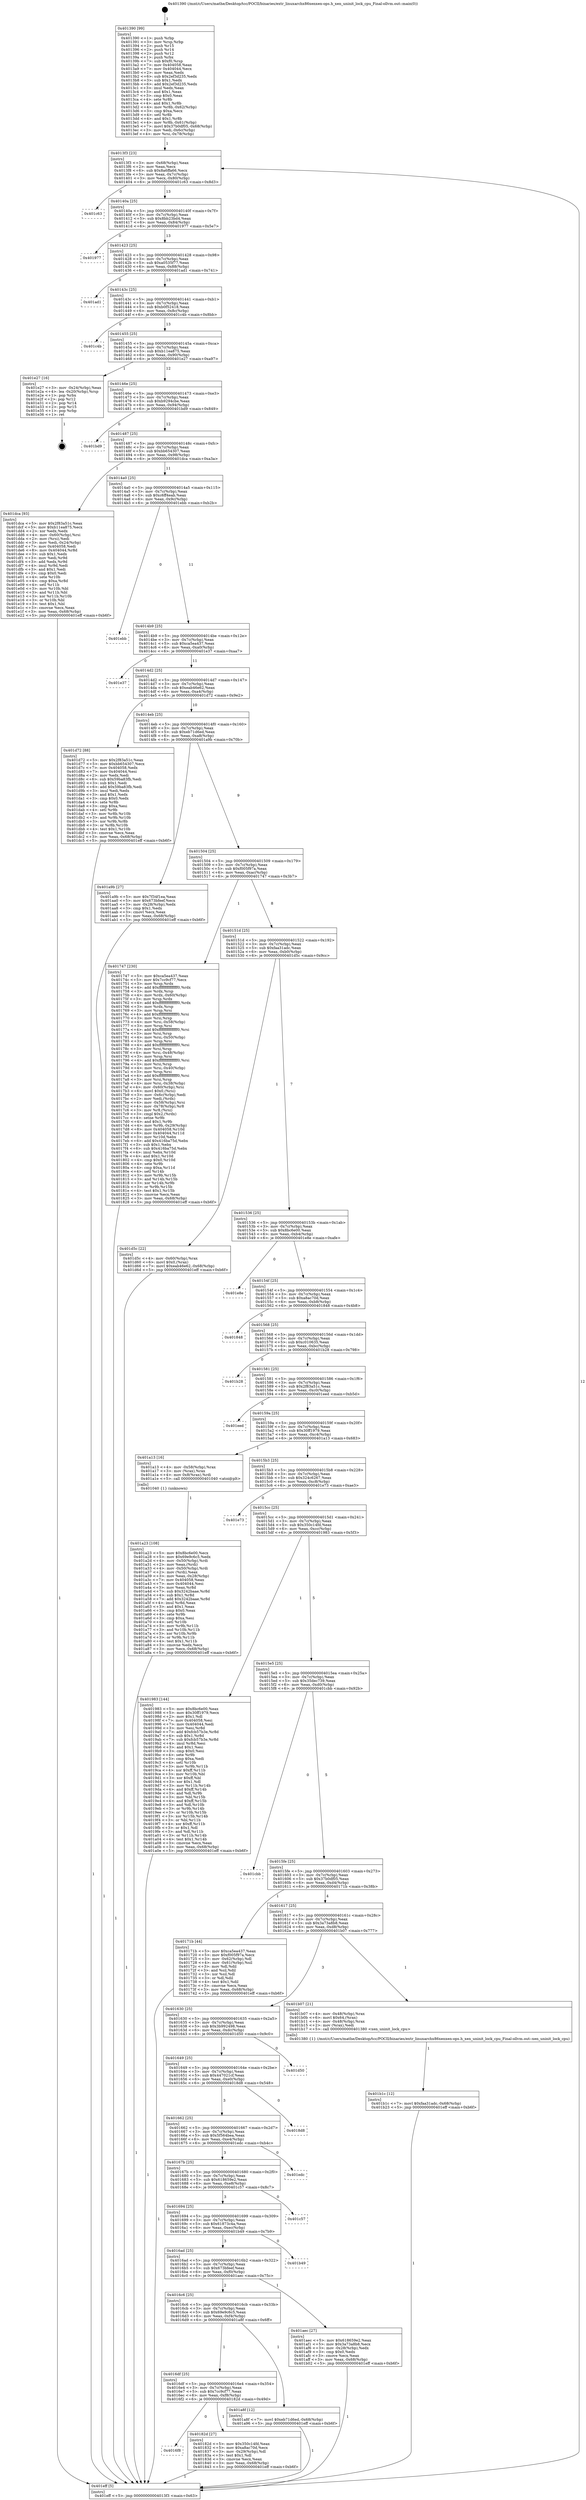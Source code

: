 digraph "0x401390" {
  label = "0x401390 (/mnt/c/Users/mathe/Desktop/tcc/POCII/binaries/extr_linuxarchx86xenxen-ops.h_xen_uninit_lock_cpu_Final-ollvm.out::main(0))"
  labelloc = "t"
  node[shape=record]

  Entry [label="",width=0.3,height=0.3,shape=circle,fillcolor=black,style=filled]
  "0x4013f3" [label="{
     0x4013f3 [23]\l
     | [instrs]\l
     &nbsp;&nbsp;0x4013f3 \<+3\>: mov -0x68(%rbp),%eax\l
     &nbsp;&nbsp;0x4013f6 \<+2\>: mov %eax,%ecx\l
     &nbsp;&nbsp;0x4013f8 \<+6\>: sub $0x8a6ffa66,%ecx\l
     &nbsp;&nbsp;0x4013fe \<+3\>: mov %eax,-0x7c(%rbp)\l
     &nbsp;&nbsp;0x401401 \<+3\>: mov %ecx,-0x80(%rbp)\l
     &nbsp;&nbsp;0x401404 \<+6\>: je 0000000000401c63 \<main+0x8d3\>\l
  }"]
  "0x401c63" [label="{
     0x401c63\l
  }", style=dashed]
  "0x40140a" [label="{
     0x40140a [25]\l
     | [instrs]\l
     &nbsp;&nbsp;0x40140a \<+5\>: jmp 000000000040140f \<main+0x7f\>\l
     &nbsp;&nbsp;0x40140f \<+3\>: mov -0x7c(%rbp),%eax\l
     &nbsp;&nbsp;0x401412 \<+5\>: sub $0x8bb23bd4,%eax\l
     &nbsp;&nbsp;0x401417 \<+6\>: mov %eax,-0x84(%rbp)\l
     &nbsp;&nbsp;0x40141d \<+6\>: je 0000000000401977 \<main+0x5e7\>\l
  }"]
  Exit [label="",width=0.3,height=0.3,shape=circle,fillcolor=black,style=filled,peripheries=2]
  "0x401977" [label="{
     0x401977\l
  }", style=dashed]
  "0x401423" [label="{
     0x401423 [25]\l
     | [instrs]\l
     &nbsp;&nbsp;0x401423 \<+5\>: jmp 0000000000401428 \<main+0x98\>\l
     &nbsp;&nbsp;0x401428 \<+3\>: mov -0x7c(%rbp),%eax\l
     &nbsp;&nbsp;0x40142b \<+5\>: sub $0xa0535f77,%eax\l
     &nbsp;&nbsp;0x401430 \<+6\>: mov %eax,-0x88(%rbp)\l
     &nbsp;&nbsp;0x401436 \<+6\>: je 0000000000401ad1 \<main+0x741\>\l
  }"]
  "0x401b1c" [label="{
     0x401b1c [12]\l
     | [instrs]\l
     &nbsp;&nbsp;0x401b1c \<+7\>: movl $0xfaa31adc,-0x68(%rbp)\l
     &nbsp;&nbsp;0x401b23 \<+5\>: jmp 0000000000401eff \<main+0xb6f\>\l
  }"]
  "0x401ad1" [label="{
     0x401ad1\l
  }", style=dashed]
  "0x40143c" [label="{
     0x40143c [25]\l
     | [instrs]\l
     &nbsp;&nbsp;0x40143c \<+5\>: jmp 0000000000401441 \<main+0xb1\>\l
     &nbsp;&nbsp;0x401441 \<+3\>: mov -0x7c(%rbp),%eax\l
     &nbsp;&nbsp;0x401444 \<+5\>: sub $0xb0f52418,%eax\l
     &nbsp;&nbsp;0x401449 \<+6\>: mov %eax,-0x8c(%rbp)\l
     &nbsp;&nbsp;0x40144f \<+6\>: je 0000000000401c4b \<main+0x8bb\>\l
  }"]
  "0x401a23" [label="{
     0x401a23 [108]\l
     | [instrs]\l
     &nbsp;&nbsp;0x401a23 \<+5\>: mov $0x8bc6e00,%ecx\l
     &nbsp;&nbsp;0x401a28 \<+5\>: mov $0x69e9c6c5,%edx\l
     &nbsp;&nbsp;0x401a2d \<+4\>: mov -0x50(%rbp),%rdi\l
     &nbsp;&nbsp;0x401a31 \<+2\>: mov %eax,(%rdi)\l
     &nbsp;&nbsp;0x401a33 \<+4\>: mov -0x50(%rbp),%rdi\l
     &nbsp;&nbsp;0x401a37 \<+2\>: mov (%rdi),%eax\l
     &nbsp;&nbsp;0x401a39 \<+3\>: mov %eax,-0x28(%rbp)\l
     &nbsp;&nbsp;0x401a3c \<+7\>: mov 0x404058,%eax\l
     &nbsp;&nbsp;0x401a43 \<+7\>: mov 0x404044,%esi\l
     &nbsp;&nbsp;0x401a4a \<+3\>: mov %eax,%r8d\l
     &nbsp;&nbsp;0x401a4d \<+7\>: sub $0x3242baae,%r8d\l
     &nbsp;&nbsp;0x401a54 \<+4\>: sub $0x1,%r8d\l
     &nbsp;&nbsp;0x401a58 \<+7\>: add $0x3242baae,%r8d\l
     &nbsp;&nbsp;0x401a5f \<+4\>: imul %r8d,%eax\l
     &nbsp;&nbsp;0x401a63 \<+3\>: and $0x1,%eax\l
     &nbsp;&nbsp;0x401a66 \<+3\>: cmp $0x0,%eax\l
     &nbsp;&nbsp;0x401a69 \<+4\>: sete %r9b\l
     &nbsp;&nbsp;0x401a6d \<+3\>: cmp $0xa,%esi\l
     &nbsp;&nbsp;0x401a70 \<+4\>: setl %r10b\l
     &nbsp;&nbsp;0x401a74 \<+3\>: mov %r9b,%r11b\l
     &nbsp;&nbsp;0x401a77 \<+3\>: and %r10b,%r11b\l
     &nbsp;&nbsp;0x401a7a \<+3\>: xor %r10b,%r9b\l
     &nbsp;&nbsp;0x401a7d \<+3\>: or %r9b,%r11b\l
     &nbsp;&nbsp;0x401a80 \<+4\>: test $0x1,%r11b\l
     &nbsp;&nbsp;0x401a84 \<+3\>: cmovne %edx,%ecx\l
     &nbsp;&nbsp;0x401a87 \<+3\>: mov %ecx,-0x68(%rbp)\l
     &nbsp;&nbsp;0x401a8a \<+5\>: jmp 0000000000401eff \<main+0xb6f\>\l
  }"]
  "0x401c4b" [label="{
     0x401c4b\l
  }", style=dashed]
  "0x401455" [label="{
     0x401455 [25]\l
     | [instrs]\l
     &nbsp;&nbsp;0x401455 \<+5\>: jmp 000000000040145a \<main+0xca\>\l
     &nbsp;&nbsp;0x40145a \<+3\>: mov -0x7c(%rbp),%eax\l
     &nbsp;&nbsp;0x40145d \<+5\>: sub $0xb11ea875,%eax\l
     &nbsp;&nbsp;0x401462 \<+6\>: mov %eax,-0x90(%rbp)\l
     &nbsp;&nbsp;0x401468 \<+6\>: je 0000000000401e27 \<main+0xa97\>\l
  }"]
  "0x4016f8" [label="{
     0x4016f8\l
  }", style=dashed]
  "0x401e27" [label="{
     0x401e27 [16]\l
     | [instrs]\l
     &nbsp;&nbsp;0x401e27 \<+3\>: mov -0x24(%rbp),%eax\l
     &nbsp;&nbsp;0x401e2a \<+4\>: lea -0x20(%rbp),%rsp\l
     &nbsp;&nbsp;0x401e2e \<+1\>: pop %rbx\l
     &nbsp;&nbsp;0x401e2f \<+2\>: pop %r12\l
     &nbsp;&nbsp;0x401e31 \<+2\>: pop %r14\l
     &nbsp;&nbsp;0x401e33 \<+2\>: pop %r15\l
     &nbsp;&nbsp;0x401e35 \<+1\>: pop %rbp\l
     &nbsp;&nbsp;0x401e36 \<+1\>: ret\l
  }"]
  "0x40146e" [label="{
     0x40146e [25]\l
     | [instrs]\l
     &nbsp;&nbsp;0x40146e \<+5\>: jmp 0000000000401473 \<main+0xe3\>\l
     &nbsp;&nbsp;0x401473 \<+3\>: mov -0x7c(%rbp),%eax\l
     &nbsp;&nbsp;0x401476 \<+5\>: sub $0xb9294cbe,%eax\l
     &nbsp;&nbsp;0x40147b \<+6\>: mov %eax,-0x94(%rbp)\l
     &nbsp;&nbsp;0x401481 \<+6\>: je 0000000000401bd9 \<main+0x849\>\l
  }"]
  "0x40182d" [label="{
     0x40182d [27]\l
     | [instrs]\l
     &nbsp;&nbsp;0x40182d \<+5\>: mov $0x350c14fd,%eax\l
     &nbsp;&nbsp;0x401832 \<+5\>: mov $0xa8ac70d,%ecx\l
     &nbsp;&nbsp;0x401837 \<+3\>: mov -0x29(%rbp),%dl\l
     &nbsp;&nbsp;0x40183a \<+3\>: test $0x1,%dl\l
     &nbsp;&nbsp;0x40183d \<+3\>: cmovne %ecx,%eax\l
     &nbsp;&nbsp;0x401840 \<+3\>: mov %eax,-0x68(%rbp)\l
     &nbsp;&nbsp;0x401843 \<+5\>: jmp 0000000000401eff \<main+0xb6f\>\l
  }"]
  "0x401bd9" [label="{
     0x401bd9\l
  }", style=dashed]
  "0x401487" [label="{
     0x401487 [25]\l
     | [instrs]\l
     &nbsp;&nbsp;0x401487 \<+5\>: jmp 000000000040148c \<main+0xfc\>\l
     &nbsp;&nbsp;0x40148c \<+3\>: mov -0x7c(%rbp),%eax\l
     &nbsp;&nbsp;0x40148f \<+5\>: sub $0xbb654307,%eax\l
     &nbsp;&nbsp;0x401494 \<+6\>: mov %eax,-0x98(%rbp)\l
     &nbsp;&nbsp;0x40149a \<+6\>: je 0000000000401dca \<main+0xa3a\>\l
  }"]
  "0x4016df" [label="{
     0x4016df [25]\l
     | [instrs]\l
     &nbsp;&nbsp;0x4016df \<+5\>: jmp 00000000004016e4 \<main+0x354\>\l
     &nbsp;&nbsp;0x4016e4 \<+3\>: mov -0x7c(%rbp),%eax\l
     &nbsp;&nbsp;0x4016e7 \<+5\>: sub $0x7cc9cf77,%eax\l
     &nbsp;&nbsp;0x4016ec \<+6\>: mov %eax,-0xf8(%rbp)\l
     &nbsp;&nbsp;0x4016f2 \<+6\>: je 000000000040182d \<main+0x49d\>\l
  }"]
  "0x401dca" [label="{
     0x401dca [93]\l
     | [instrs]\l
     &nbsp;&nbsp;0x401dca \<+5\>: mov $0x2f83a51c,%eax\l
     &nbsp;&nbsp;0x401dcf \<+5\>: mov $0xb11ea875,%ecx\l
     &nbsp;&nbsp;0x401dd4 \<+2\>: xor %edx,%edx\l
     &nbsp;&nbsp;0x401dd6 \<+4\>: mov -0x60(%rbp),%rsi\l
     &nbsp;&nbsp;0x401dda \<+2\>: mov (%rsi),%edi\l
     &nbsp;&nbsp;0x401ddc \<+3\>: mov %edi,-0x24(%rbp)\l
     &nbsp;&nbsp;0x401ddf \<+7\>: mov 0x404058,%edi\l
     &nbsp;&nbsp;0x401de6 \<+8\>: mov 0x404044,%r8d\l
     &nbsp;&nbsp;0x401dee \<+3\>: sub $0x1,%edx\l
     &nbsp;&nbsp;0x401df1 \<+3\>: mov %edi,%r9d\l
     &nbsp;&nbsp;0x401df4 \<+3\>: add %edx,%r9d\l
     &nbsp;&nbsp;0x401df7 \<+4\>: imul %r9d,%edi\l
     &nbsp;&nbsp;0x401dfb \<+3\>: and $0x1,%edi\l
     &nbsp;&nbsp;0x401dfe \<+3\>: cmp $0x0,%edi\l
     &nbsp;&nbsp;0x401e01 \<+4\>: sete %r10b\l
     &nbsp;&nbsp;0x401e05 \<+4\>: cmp $0xa,%r8d\l
     &nbsp;&nbsp;0x401e09 \<+4\>: setl %r11b\l
     &nbsp;&nbsp;0x401e0d \<+3\>: mov %r10b,%bl\l
     &nbsp;&nbsp;0x401e10 \<+3\>: and %r11b,%bl\l
     &nbsp;&nbsp;0x401e13 \<+3\>: xor %r11b,%r10b\l
     &nbsp;&nbsp;0x401e16 \<+3\>: or %r10b,%bl\l
     &nbsp;&nbsp;0x401e19 \<+3\>: test $0x1,%bl\l
     &nbsp;&nbsp;0x401e1c \<+3\>: cmovne %ecx,%eax\l
     &nbsp;&nbsp;0x401e1f \<+3\>: mov %eax,-0x68(%rbp)\l
     &nbsp;&nbsp;0x401e22 \<+5\>: jmp 0000000000401eff \<main+0xb6f\>\l
  }"]
  "0x4014a0" [label="{
     0x4014a0 [25]\l
     | [instrs]\l
     &nbsp;&nbsp;0x4014a0 \<+5\>: jmp 00000000004014a5 \<main+0x115\>\l
     &nbsp;&nbsp;0x4014a5 \<+3\>: mov -0x7c(%rbp),%eax\l
     &nbsp;&nbsp;0x4014a8 \<+5\>: sub $0xc6ff4eab,%eax\l
     &nbsp;&nbsp;0x4014ad \<+6\>: mov %eax,-0x9c(%rbp)\l
     &nbsp;&nbsp;0x4014b3 \<+6\>: je 0000000000401ebb \<main+0xb2b\>\l
  }"]
  "0x401a8f" [label="{
     0x401a8f [12]\l
     | [instrs]\l
     &nbsp;&nbsp;0x401a8f \<+7\>: movl $0xeb71d6ed,-0x68(%rbp)\l
     &nbsp;&nbsp;0x401a96 \<+5\>: jmp 0000000000401eff \<main+0xb6f\>\l
  }"]
  "0x401ebb" [label="{
     0x401ebb\l
  }", style=dashed]
  "0x4014b9" [label="{
     0x4014b9 [25]\l
     | [instrs]\l
     &nbsp;&nbsp;0x4014b9 \<+5\>: jmp 00000000004014be \<main+0x12e\>\l
     &nbsp;&nbsp;0x4014be \<+3\>: mov -0x7c(%rbp),%eax\l
     &nbsp;&nbsp;0x4014c1 \<+5\>: sub $0xca5ea437,%eax\l
     &nbsp;&nbsp;0x4014c6 \<+6\>: mov %eax,-0xa0(%rbp)\l
     &nbsp;&nbsp;0x4014cc \<+6\>: je 0000000000401e37 \<main+0xaa7\>\l
  }"]
  "0x4016c6" [label="{
     0x4016c6 [25]\l
     | [instrs]\l
     &nbsp;&nbsp;0x4016c6 \<+5\>: jmp 00000000004016cb \<main+0x33b\>\l
     &nbsp;&nbsp;0x4016cb \<+3\>: mov -0x7c(%rbp),%eax\l
     &nbsp;&nbsp;0x4016ce \<+5\>: sub $0x69e9c6c5,%eax\l
     &nbsp;&nbsp;0x4016d3 \<+6\>: mov %eax,-0xf4(%rbp)\l
     &nbsp;&nbsp;0x4016d9 \<+6\>: je 0000000000401a8f \<main+0x6ff\>\l
  }"]
  "0x401e37" [label="{
     0x401e37\l
  }", style=dashed]
  "0x4014d2" [label="{
     0x4014d2 [25]\l
     | [instrs]\l
     &nbsp;&nbsp;0x4014d2 \<+5\>: jmp 00000000004014d7 \<main+0x147\>\l
     &nbsp;&nbsp;0x4014d7 \<+3\>: mov -0x7c(%rbp),%eax\l
     &nbsp;&nbsp;0x4014da \<+5\>: sub $0xeab46e62,%eax\l
     &nbsp;&nbsp;0x4014df \<+6\>: mov %eax,-0xa4(%rbp)\l
     &nbsp;&nbsp;0x4014e5 \<+6\>: je 0000000000401d72 \<main+0x9e2\>\l
  }"]
  "0x401aec" [label="{
     0x401aec [27]\l
     | [instrs]\l
     &nbsp;&nbsp;0x401aec \<+5\>: mov $0x618659e2,%eax\l
     &nbsp;&nbsp;0x401af1 \<+5\>: mov $0x3a73a8b8,%ecx\l
     &nbsp;&nbsp;0x401af6 \<+3\>: mov -0x28(%rbp),%edx\l
     &nbsp;&nbsp;0x401af9 \<+3\>: cmp $0x0,%edx\l
     &nbsp;&nbsp;0x401afc \<+3\>: cmove %ecx,%eax\l
     &nbsp;&nbsp;0x401aff \<+3\>: mov %eax,-0x68(%rbp)\l
     &nbsp;&nbsp;0x401b02 \<+5\>: jmp 0000000000401eff \<main+0xb6f\>\l
  }"]
  "0x401d72" [label="{
     0x401d72 [88]\l
     | [instrs]\l
     &nbsp;&nbsp;0x401d72 \<+5\>: mov $0x2f83a51c,%eax\l
     &nbsp;&nbsp;0x401d77 \<+5\>: mov $0xbb654307,%ecx\l
     &nbsp;&nbsp;0x401d7c \<+7\>: mov 0x404058,%edx\l
     &nbsp;&nbsp;0x401d83 \<+7\>: mov 0x404044,%esi\l
     &nbsp;&nbsp;0x401d8a \<+2\>: mov %edx,%edi\l
     &nbsp;&nbsp;0x401d8c \<+6\>: sub $0x59ba83fb,%edi\l
     &nbsp;&nbsp;0x401d92 \<+3\>: sub $0x1,%edi\l
     &nbsp;&nbsp;0x401d95 \<+6\>: add $0x59ba83fb,%edi\l
     &nbsp;&nbsp;0x401d9b \<+3\>: imul %edi,%edx\l
     &nbsp;&nbsp;0x401d9e \<+3\>: and $0x1,%edx\l
     &nbsp;&nbsp;0x401da1 \<+3\>: cmp $0x0,%edx\l
     &nbsp;&nbsp;0x401da4 \<+4\>: sete %r8b\l
     &nbsp;&nbsp;0x401da8 \<+3\>: cmp $0xa,%esi\l
     &nbsp;&nbsp;0x401dab \<+4\>: setl %r9b\l
     &nbsp;&nbsp;0x401daf \<+3\>: mov %r8b,%r10b\l
     &nbsp;&nbsp;0x401db2 \<+3\>: and %r9b,%r10b\l
     &nbsp;&nbsp;0x401db5 \<+3\>: xor %r9b,%r8b\l
     &nbsp;&nbsp;0x401db8 \<+3\>: or %r8b,%r10b\l
     &nbsp;&nbsp;0x401dbb \<+4\>: test $0x1,%r10b\l
     &nbsp;&nbsp;0x401dbf \<+3\>: cmovne %ecx,%eax\l
     &nbsp;&nbsp;0x401dc2 \<+3\>: mov %eax,-0x68(%rbp)\l
     &nbsp;&nbsp;0x401dc5 \<+5\>: jmp 0000000000401eff \<main+0xb6f\>\l
  }"]
  "0x4014eb" [label="{
     0x4014eb [25]\l
     | [instrs]\l
     &nbsp;&nbsp;0x4014eb \<+5\>: jmp 00000000004014f0 \<main+0x160\>\l
     &nbsp;&nbsp;0x4014f0 \<+3\>: mov -0x7c(%rbp),%eax\l
     &nbsp;&nbsp;0x4014f3 \<+5\>: sub $0xeb71d6ed,%eax\l
     &nbsp;&nbsp;0x4014f8 \<+6\>: mov %eax,-0xa8(%rbp)\l
     &nbsp;&nbsp;0x4014fe \<+6\>: je 0000000000401a9b \<main+0x70b\>\l
  }"]
  "0x4016ad" [label="{
     0x4016ad [25]\l
     | [instrs]\l
     &nbsp;&nbsp;0x4016ad \<+5\>: jmp 00000000004016b2 \<main+0x322\>\l
     &nbsp;&nbsp;0x4016b2 \<+3\>: mov -0x7c(%rbp),%eax\l
     &nbsp;&nbsp;0x4016b5 \<+5\>: sub $0x673bfeef,%eax\l
     &nbsp;&nbsp;0x4016ba \<+6\>: mov %eax,-0xf0(%rbp)\l
     &nbsp;&nbsp;0x4016c0 \<+6\>: je 0000000000401aec \<main+0x75c\>\l
  }"]
  "0x401a9b" [label="{
     0x401a9b [27]\l
     | [instrs]\l
     &nbsp;&nbsp;0x401a9b \<+5\>: mov $0x7f34f1ea,%eax\l
     &nbsp;&nbsp;0x401aa0 \<+5\>: mov $0x673bfeef,%ecx\l
     &nbsp;&nbsp;0x401aa5 \<+3\>: mov -0x28(%rbp),%edx\l
     &nbsp;&nbsp;0x401aa8 \<+3\>: cmp $0x1,%edx\l
     &nbsp;&nbsp;0x401aab \<+3\>: cmovl %ecx,%eax\l
     &nbsp;&nbsp;0x401aae \<+3\>: mov %eax,-0x68(%rbp)\l
     &nbsp;&nbsp;0x401ab1 \<+5\>: jmp 0000000000401eff \<main+0xb6f\>\l
  }"]
  "0x401504" [label="{
     0x401504 [25]\l
     | [instrs]\l
     &nbsp;&nbsp;0x401504 \<+5\>: jmp 0000000000401509 \<main+0x179\>\l
     &nbsp;&nbsp;0x401509 \<+3\>: mov -0x7c(%rbp),%eax\l
     &nbsp;&nbsp;0x40150c \<+5\>: sub $0xf005f97a,%eax\l
     &nbsp;&nbsp;0x401511 \<+6\>: mov %eax,-0xac(%rbp)\l
     &nbsp;&nbsp;0x401517 \<+6\>: je 0000000000401747 \<main+0x3b7\>\l
  }"]
  "0x401b49" [label="{
     0x401b49\l
  }", style=dashed]
  "0x401747" [label="{
     0x401747 [230]\l
     | [instrs]\l
     &nbsp;&nbsp;0x401747 \<+5\>: mov $0xca5ea437,%eax\l
     &nbsp;&nbsp;0x40174c \<+5\>: mov $0x7cc9cf77,%ecx\l
     &nbsp;&nbsp;0x401751 \<+3\>: mov %rsp,%rdx\l
     &nbsp;&nbsp;0x401754 \<+4\>: add $0xfffffffffffffff0,%rdx\l
     &nbsp;&nbsp;0x401758 \<+3\>: mov %rdx,%rsp\l
     &nbsp;&nbsp;0x40175b \<+4\>: mov %rdx,-0x60(%rbp)\l
     &nbsp;&nbsp;0x40175f \<+3\>: mov %rsp,%rdx\l
     &nbsp;&nbsp;0x401762 \<+4\>: add $0xfffffffffffffff0,%rdx\l
     &nbsp;&nbsp;0x401766 \<+3\>: mov %rdx,%rsp\l
     &nbsp;&nbsp;0x401769 \<+3\>: mov %rsp,%rsi\l
     &nbsp;&nbsp;0x40176c \<+4\>: add $0xfffffffffffffff0,%rsi\l
     &nbsp;&nbsp;0x401770 \<+3\>: mov %rsi,%rsp\l
     &nbsp;&nbsp;0x401773 \<+4\>: mov %rsi,-0x58(%rbp)\l
     &nbsp;&nbsp;0x401777 \<+3\>: mov %rsp,%rsi\l
     &nbsp;&nbsp;0x40177a \<+4\>: add $0xfffffffffffffff0,%rsi\l
     &nbsp;&nbsp;0x40177e \<+3\>: mov %rsi,%rsp\l
     &nbsp;&nbsp;0x401781 \<+4\>: mov %rsi,-0x50(%rbp)\l
     &nbsp;&nbsp;0x401785 \<+3\>: mov %rsp,%rsi\l
     &nbsp;&nbsp;0x401788 \<+4\>: add $0xfffffffffffffff0,%rsi\l
     &nbsp;&nbsp;0x40178c \<+3\>: mov %rsi,%rsp\l
     &nbsp;&nbsp;0x40178f \<+4\>: mov %rsi,-0x48(%rbp)\l
     &nbsp;&nbsp;0x401793 \<+3\>: mov %rsp,%rsi\l
     &nbsp;&nbsp;0x401796 \<+4\>: add $0xfffffffffffffff0,%rsi\l
     &nbsp;&nbsp;0x40179a \<+3\>: mov %rsi,%rsp\l
     &nbsp;&nbsp;0x40179d \<+4\>: mov %rsi,-0x40(%rbp)\l
     &nbsp;&nbsp;0x4017a1 \<+3\>: mov %rsp,%rsi\l
     &nbsp;&nbsp;0x4017a4 \<+4\>: add $0xfffffffffffffff0,%rsi\l
     &nbsp;&nbsp;0x4017a8 \<+3\>: mov %rsi,%rsp\l
     &nbsp;&nbsp;0x4017ab \<+4\>: mov %rsi,-0x38(%rbp)\l
     &nbsp;&nbsp;0x4017af \<+4\>: mov -0x60(%rbp),%rsi\l
     &nbsp;&nbsp;0x4017b3 \<+6\>: movl $0x0,(%rsi)\l
     &nbsp;&nbsp;0x4017b9 \<+3\>: mov -0x6c(%rbp),%edi\l
     &nbsp;&nbsp;0x4017bc \<+2\>: mov %edi,(%rdx)\l
     &nbsp;&nbsp;0x4017be \<+4\>: mov -0x58(%rbp),%rsi\l
     &nbsp;&nbsp;0x4017c2 \<+4\>: mov -0x78(%rbp),%r8\l
     &nbsp;&nbsp;0x4017c6 \<+3\>: mov %r8,(%rsi)\l
     &nbsp;&nbsp;0x4017c9 \<+3\>: cmpl $0x2,(%rdx)\l
     &nbsp;&nbsp;0x4017cc \<+4\>: setne %r9b\l
     &nbsp;&nbsp;0x4017d0 \<+4\>: and $0x1,%r9b\l
     &nbsp;&nbsp;0x4017d4 \<+4\>: mov %r9b,-0x29(%rbp)\l
     &nbsp;&nbsp;0x4017d8 \<+8\>: mov 0x404058,%r10d\l
     &nbsp;&nbsp;0x4017e0 \<+8\>: mov 0x404044,%r11d\l
     &nbsp;&nbsp;0x4017e8 \<+3\>: mov %r10d,%ebx\l
     &nbsp;&nbsp;0x4017eb \<+6\>: add $0x416ba75d,%ebx\l
     &nbsp;&nbsp;0x4017f1 \<+3\>: sub $0x1,%ebx\l
     &nbsp;&nbsp;0x4017f4 \<+6\>: sub $0x416ba75d,%ebx\l
     &nbsp;&nbsp;0x4017fa \<+4\>: imul %ebx,%r10d\l
     &nbsp;&nbsp;0x4017fe \<+4\>: and $0x1,%r10d\l
     &nbsp;&nbsp;0x401802 \<+4\>: cmp $0x0,%r10d\l
     &nbsp;&nbsp;0x401806 \<+4\>: sete %r9b\l
     &nbsp;&nbsp;0x40180a \<+4\>: cmp $0xa,%r11d\l
     &nbsp;&nbsp;0x40180e \<+4\>: setl %r14b\l
     &nbsp;&nbsp;0x401812 \<+3\>: mov %r9b,%r15b\l
     &nbsp;&nbsp;0x401815 \<+3\>: and %r14b,%r15b\l
     &nbsp;&nbsp;0x401818 \<+3\>: xor %r14b,%r9b\l
     &nbsp;&nbsp;0x40181b \<+3\>: or %r9b,%r15b\l
     &nbsp;&nbsp;0x40181e \<+4\>: test $0x1,%r15b\l
     &nbsp;&nbsp;0x401822 \<+3\>: cmovne %ecx,%eax\l
     &nbsp;&nbsp;0x401825 \<+3\>: mov %eax,-0x68(%rbp)\l
     &nbsp;&nbsp;0x401828 \<+5\>: jmp 0000000000401eff \<main+0xb6f\>\l
  }"]
  "0x40151d" [label="{
     0x40151d [25]\l
     | [instrs]\l
     &nbsp;&nbsp;0x40151d \<+5\>: jmp 0000000000401522 \<main+0x192\>\l
     &nbsp;&nbsp;0x401522 \<+3\>: mov -0x7c(%rbp),%eax\l
     &nbsp;&nbsp;0x401525 \<+5\>: sub $0xfaa31adc,%eax\l
     &nbsp;&nbsp;0x40152a \<+6\>: mov %eax,-0xb0(%rbp)\l
     &nbsp;&nbsp;0x401530 \<+6\>: je 0000000000401d5c \<main+0x9cc\>\l
  }"]
  "0x401694" [label="{
     0x401694 [25]\l
     | [instrs]\l
     &nbsp;&nbsp;0x401694 \<+5\>: jmp 0000000000401699 \<main+0x309\>\l
     &nbsp;&nbsp;0x401699 \<+3\>: mov -0x7c(%rbp),%eax\l
     &nbsp;&nbsp;0x40169c \<+5\>: sub $0x61873c4a,%eax\l
     &nbsp;&nbsp;0x4016a1 \<+6\>: mov %eax,-0xec(%rbp)\l
     &nbsp;&nbsp;0x4016a7 \<+6\>: je 0000000000401b49 \<main+0x7b9\>\l
  }"]
  "0x401d5c" [label="{
     0x401d5c [22]\l
     | [instrs]\l
     &nbsp;&nbsp;0x401d5c \<+4\>: mov -0x60(%rbp),%rax\l
     &nbsp;&nbsp;0x401d60 \<+6\>: movl $0x0,(%rax)\l
     &nbsp;&nbsp;0x401d66 \<+7\>: movl $0xeab46e62,-0x68(%rbp)\l
     &nbsp;&nbsp;0x401d6d \<+5\>: jmp 0000000000401eff \<main+0xb6f\>\l
  }"]
  "0x401536" [label="{
     0x401536 [25]\l
     | [instrs]\l
     &nbsp;&nbsp;0x401536 \<+5\>: jmp 000000000040153b \<main+0x1ab\>\l
     &nbsp;&nbsp;0x40153b \<+3\>: mov -0x7c(%rbp),%eax\l
     &nbsp;&nbsp;0x40153e \<+5\>: sub $0x8bc6e00,%eax\l
     &nbsp;&nbsp;0x401543 \<+6\>: mov %eax,-0xb4(%rbp)\l
     &nbsp;&nbsp;0x401549 \<+6\>: je 0000000000401e8e \<main+0xafe\>\l
  }"]
  "0x401c57" [label="{
     0x401c57\l
  }", style=dashed]
  "0x401e8e" [label="{
     0x401e8e\l
  }", style=dashed]
  "0x40154f" [label="{
     0x40154f [25]\l
     | [instrs]\l
     &nbsp;&nbsp;0x40154f \<+5\>: jmp 0000000000401554 \<main+0x1c4\>\l
     &nbsp;&nbsp;0x401554 \<+3\>: mov -0x7c(%rbp),%eax\l
     &nbsp;&nbsp;0x401557 \<+5\>: sub $0xa8ac70d,%eax\l
     &nbsp;&nbsp;0x40155c \<+6\>: mov %eax,-0xb8(%rbp)\l
     &nbsp;&nbsp;0x401562 \<+6\>: je 0000000000401848 \<main+0x4b8\>\l
  }"]
  "0x40167b" [label="{
     0x40167b [25]\l
     | [instrs]\l
     &nbsp;&nbsp;0x40167b \<+5\>: jmp 0000000000401680 \<main+0x2f0\>\l
     &nbsp;&nbsp;0x401680 \<+3\>: mov -0x7c(%rbp),%eax\l
     &nbsp;&nbsp;0x401683 \<+5\>: sub $0x618659e2,%eax\l
     &nbsp;&nbsp;0x401688 \<+6\>: mov %eax,-0xe8(%rbp)\l
     &nbsp;&nbsp;0x40168e \<+6\>: je 0000000000401c57 \<main+0x8c7\>\l
  }"]
  "0x401848" [label="{
     0x401848\l
  }", style=dashed]
  "0x401568" [label="{
     0x401568 [25]\l
     | [instrs]\l
     &nbsp;&nbsp;0x401568 \<+5\>: jmp 000000000040156d \<main+0x1dd\>\l
     &nbsp;&nbsp;0x40156d \<+3\>: mov -0x7c(%rbp),%eax\l
     &nbsp;&nbsp;0x401570 \<+5\>: sub $0xc010635,%eax\l
     &nbsp;&nbsp;0x401575 \<+6\>: mov %eax,-0xbc(%rbp)\l
     &nbsp;&nbsp;0x40157b \<+6\>: je 0000000000401b28 \<main+0x798\>\l
  }"]
  "0x401edc" [label="{
     0x401edc\l
  }", style=dashed]
  "0x401b28" [label="{
     0x401b28\l
  }", style=dashed]
  "0x401581" [label="{
     0x401581 [25]\l
     | [instrs]\l
     &nbsp;&nbsp;0x401581 \<+5\>: jmp 0000000000401586 \<main+0x1f6\>\l
     &nbsp;&nbsp;0x401586 \<+3\>: mov -0x7c(%rbp),%eax\l
     &nbsp;&nbsp;0x401589 \<+5\>: sub $0x2f83a51c,%eax\l
     &nbsp;&nbsp;0x40158e \<+6\>: mov %eax,-0xc0(%rbp)\l
     &nbsp;&nbsp;0x401594 \<+6\>: je 0000000000401eed \<main+0xb5d\>\l
  }"]
  "0x401662" [label="{
     0x401662 [25]\l
     | [instrs]\l
     &nbsp;&nbsp;0x401662 \<+5\>: jmp 0000000000401667 \<main+0x2d7\>\l
     &nbsp;&nbsp;0x401667 \<+3\>: mov -0x7c(%rbp),%eax\l
     &nbsp;&nbsp;0x40166a \<+5\>: sub $0x5f564bea,%eax\l
     &nbsp;&nbsp;0x40166f \<+6\>: mov %eax,-0xe4(%rbp)\l
     &nbsp;&nbsp;0x401675 \<+6\>: je 0000000000401edc \<main+0xb4c\>\l
  }"]
  "0x401eed" [label="{
     0x401eed\l
  }", style=dashed]
  "0x40159a" [label="{
     0x40159a [25]\l
     | [instrs]\l
     &nbsp;&nbsp;0x40159a \<+5\>: jmp 000000000040159f \<main+0x20f\>\l
     &nbsp;&nbsp;0x40159f \<+3\>: mov -0x7c(%rbp),%eax\l
     &nbsp;&nbsp;0x4015a2 \<+5\>: sub $0x30ff1979,%eax\l
     &nbsp;&nbsp;0x4015a7 \<+6\>: mov %eax,-0xc4(%rbp)\l
     &nbsp;&nbsp;0x4015ad \<+6\>: je 0000000000401a13 \<main+0x683\>\l
  }"]
  "0x4018d8" [label="{
     0x4018d8\l
  }", style=dashed]
  "0x401a13" [label="{
     0x401a13 [16]\l
     | [instrs]\l
     &nbsp;&nbsp;0x401a13 \<+4\>: mov -0x58(%rbp),%rax\l
     &nbsp;&nbsp;0x401a17 \<+3\>: mov (%rax),%rax\l
     &nbsp;&nbsp;0x401a1a \<+4\>: mov 0x8(%rax),%rdi\l
     &nbsp;&nbsp;0x401a1e \<+5\>: call 0000000000401040 \<atoi@plt\>\l
     | [calls]\l
     &nbsp;&nbsp;0x401040 \{1\} (unknown)\l
  }"]
  "0x4015b3" [label="{
     0x4015b3 [25]\l
     | [instrs]\l
     &nbsp;&nbsp;0x4015b3 \<+5\>: jmp 00000000004015b8 \<main+0x228\>\l
     &nbsp;&nbsp;0x4015b8 \<+3\>: mov -0x7c(%rbp),%eax\l
     &nbsp;&nbsp;0x4015bb \<+5\>: sub $0x324c6267,%eax\l
     &nbsp;&nbsp;0x4015c0 \<+6\>: mov %eax,-0xc8(%rbp)\l
     &nbsp;&nbsp;0x4015c6 \<+6\>: je 0000000000401e73 \<main+0xae3\>\l
  }"]
  "0x401649" [label="{
     0x401649 [25]\l
     | [instrs]\l
     &nbsp;&nbsp;0x401649 \<+5\>: jmp 000000000040164e \<main+0x2be\>\l
     &nbsp;&nbsp;0x40164e \<+3\>: mov -0x7c(%rbp),%eax\l
     &nbsp;&nbsp;0x401651 \<+5\>: sub $0x447021cf,%eax\l
     &nbsp;&nbsp;0x401656 \<+6\>: mov %eax,-0xe0(%rbp)\l
     &nbsp;&nbsp;0x40165c \<+6\>: je 00000000004018d8 \<main+0x548\>\l
  }"]
  "0x401e73" [label="{
     0x401e73\l
  }", style=dashed]
  "0x4015cc" [label="{
     0x4015cc [25]\l
     | [instrs]\l
     &nbsp;&nbsp;0x4015cc \<+5\>: jmp 00000000004015d1 \<main+0x241\>\l
     &nbsp;&nbsp;0x4015d1 \<+3\>: mov -0x7c(%rbp),%eax\l
     &nbsp;&nbsp;0x4015d4 \<+5\>: sub $0x350c14fd,%eax\l
     &nbsp;&nbsp;0x4015d9 \<+6\>: mov %eax,-0xcc(%rbp)\l
     &nbsp;&nbsp;0x4015df \<+6\>: je 0000000000401983 \<main+0x5f3\>\l
  }"]
  "0x401d50" [label="{
     0x401d50\l
  }", style=dashed]
  "0x401983" [label="{
     0x401983 [144]\l
     | [instrs]\l
     &nbsp;&nbsp;0x401983 \<+5\>: mov $0x8bc6e00,%eax\l
     &nbsp;&nbsp;0x401988 \<+5\>: mov $0x30ff1979,%ecx\l
     &nbsp;&nbsp;0x40198d \<+2\>: mov $0x1,%dl\l
     &nbsp;&nbsp;0x40198f \<+7\>: mov 0x404058,%esi\l
     &nbsp;&nbsp;0x401996 \<+7\>: mov 0x404044,%edi\l
     &nbsp;&nbsp;0x40199d \<+3\>: mov %esi,%r8d\l
     &nbsp;&nbsp;0x4019a0 \<+7\>: add $0xfcb57b3e,%r8d\l
     &nbsp;&nbsp;0x4019a7 \<+4\>: sub $0x1,%r8d\l
     &nbsp;&nbsp;0x4019ab \<+7\>: sub $0xfcb57b3e,%r8d\l
     &nbsp;&nbsp;0x4019b2 \<+4\>: imul %r8d,%esi\l
     &nbsp;&nbsp;0x4019b6 \<+3\>: and $0x1,%esi\l
     &nbsp;&nbsp;0x4019b9 \<+3\>: cmp $0x0,%esi\l
     &nbsp;&nbsp;0x4019bc \<+4\>: sete %r9b\l
     &nbsp;&nbsp;0x4019c0 \<+3\>: cmp $0xa,%edi\l
     &nbsp;&nbsp;0x4019c3 \<+4\>: setl %r10b\l
     &nbsp;&nbsp;0x4019c7 \<+3\>: mov %r9b,%r11b\l
     &nbsp;&nbsp;0x4019ca \<+4\>: xor $0xff,%r11b\l
     &nbsp;&nbsp;0x4019ce \<+3\>: mov %r10b,%bl\l
     &nbsp;&nbsp;0x4019d1 \<+3\>: xor $0xff,%bl\l
     &nbsp;&nbsp;0x4019d4 \<+3\>: xor $0x1,%dl\l
     &nbsp;&nbsp;0x4019d7 \<+3\>: mov %r11b,%r14b\l
     &nbsp;&nbsp;0x4019da \<+4\>: and $0xff,%r14b\l
     &nbsp;&nbsp;0x4019de \<+3\>: and %dl,%r9b\l
     &nbsp;&nbsp;0x4019e1 \<+3\>: mov %bl,%r15b\l
     &nbsp;&nbsp;0x4019e4 \<+4\>: and $0xff,%r15b\l
     &nbsp;&nbsp;0x4019e8 \<+3\>: and %dl,%r10b\l
     &nbsp;&nbsp;0x4019eb \<+3\>: or %r9b,%r14b\l
     &nbsp;&nbsp;0x4019ee \<+3\>: or %r10b,%r15b\l
     &nbsp;&nbsp;0x4019f1 \<+3\>: xor %r15b,%r14b\l
     &nbsp;&nbsp;0x4019f4 \<+3\>: or %bl,%r11b\l
     &nbsp;&nbsp;0x4019f7 \<+4\>: xor $0xff,%r11b\l
     &nbsp;&nbsp;0x4019fb \<+3\>: or $0x1,%dl\l
     &nbsp;&nbsp;0x4019fe \<+3\>: and %dl,%r11b\l
     &nbsp;&nbsp;0x401a01 \<+3\>: or %r11b,%r14b\l
     &nbsp;&nbsp;0x401a04 \<+4\>: test $0x1,%r14b\l
     &nbsp;&nbsp;0x401a08 \<+3\>: cmovne %ecx,%eax\l
     &nbsp;&nbsp;0x401a0b \<+3\>: mov %eax,-0x68(%rbp)\l
     &nbsp;&nbsp;0x401a0e \<+5\>: jmp 0000000000401eff \<main+0xb6f\>\l
  }"]
  "0x4015e5" [label="{
     0x4015e5 [25]\l
     | [instrs]\l
     &nbsp;&nbsp;0x4015e5 \<+5\>: jmp 00000000004015ea \<main+0x25a\>\l
     &nbsp;&nbsp;0x4015ea \<+3\>: mov -0x7c(%rbp),%eax\l
     &nbsp;&nbsp;0x4015ed \<+5\>: sub $0x35dec739,%eax\l
     &nbsp;&nbsp;0x4015f2 \<+6\>: mov %eax,-0xd0(%rbp)\l
     &nbsp;&nbsp;0x4015f8 \<+6\>: je 0000000000401cbb \<main+0x92b\>\l
  }"]
  "0x401630" [label="{
     0x401630 [25]\l
     | [instrs]\l
     &nbsp;&nbsp;0x401630 \<+5\>: jmp 0000000000401635 \<main+0x2a5\>\l
     &nbsp;&nbsp;0x401635 \<+3\>: mov -0x7c(%rbp),%eax\l
     &nbsp;&nbsp;0x401638 \<+5\>: sub $0x3b992498,%eax\l
     &nbsp;&nbsp;0x40163d \<+6\>: mov %eax,-0xdc(%rbp)\l
     &nbsp;&nbsp;0x401643 \<+6\>: je 0000000000401d50 \<main+0x9c0\>\l
  }"]
  "0x401cbb" [label="{
     0x401cbb\l
  }", style=dashed]
  "0x4015fe" [label="{
     0x4015fe [25]\l
     | [instrs]\l
     &nbsp;&nbsp;0x4015fe \<+5\>: jmp 0000000000401603 \<main+0x273\>\l
     &nbsp;&nbsp;0x401603 \<+3\>: mov -0x7c(%rbp),%eax\l
     &nbsp;&nbsp;0x401606 \<+5\>: sub $0x37b0df05,%eax\l
     &nbsp;&nbsp;0x40160b \<+6\>: mov %eax,-0xd4(%rbp)\l
     &nbsp;&nbsp;0x401611 \<+6\>: je 000000000040171b \<main+0x38b\>\l
  }"]
  "0x401b07" [label="{
     0x401b07 [21]\l
     | [instrs]\l
     &nbsp;&nbsp;0x401b07 \<+4\>: mov -0x48(%rbp),%rax\l
     &nbsp;&nbsp;0x401b0b \<+6\>: movl $0x64,(%rax)\l
     &nbsp;&nbsp;0x401b11 \<+4\>: mov -0x48(%rbp),%rax\l
     &nbsp;&nbsp;0x401b15 \<+2\>: mov (%rax),%edi\l
     &nbsp;&nbsp;0x401b17 \<+5\>: call 0000000000401380 \<xen_uninit_lock_cpu\>\l
     | [calls]\l
     &nbsp;&nbsp;0x401380 \{1\} (/mnt/c/Users/mathe/Desktop/tcc/POCII/binaries/extr_linuxarchx86xenxen-ops.h_xen_uninit_lock_cpu_Final-ollvm.out::xen_uninit_lock_cpu)\l
  }"]
  "0x40171b" [label="{
     0x40171b [44]\l
     | [instrs]\l
     &nbsp;&nbsp;0x40171b \<+5\>: mov $0xca5ea437,%eax\l
     &nbsp;&nbsp;0x401720 \<+5\>: mov $0xf005f97a,%ecx\l
     &nbsp;&nbsp;0x401725 \<+3\>: mov -0x62(%rbp),%dl\l
     &nbsp;&nbsp;0x401728 \<+4\>: mov -0x61(%rbp),%sil\l
     &nbsp;&nbsp;0x40172c \<+3\>: mov %dl,%dil\l
     &nbsp;&nbsp;0x40172f \<+3\>: and %sil,%dil\l
     &nbsp;&nbsp;0x401732 \<+3\>: xor %sil,%dl\l
     &nbsp;&nbsp;0x401735 \<+3\>: or %dl,%dil\l
     &nbsp;&nbsp;0x401738 \<+4\>: test $0x1,%dil\l
     &nbsp;&nbsp;0x40173c \<+3\>: cmovne %ecx,%eax\l
     &nbsp;&nbsp;0x40173f \<+3\>: mov %eax,-0x68(%rbp)\l
     &nbsp;&nbsp;0x401742 \<+5\>: jmp 0000000000401eff \<main+0xb6f\>\l
  }"]
  "0x401617" [label="{
     0x401617 [25]\l
     | [instrs]\l
     &nbsp;&nbsp;0x401617 \<+5\>: jmp 000000000040161c \<main+0x28c\>\l
     &nbsp;&nbsp;0x40161c \<+3\>: mov -0x7c(%rbp),%eax\l
     &nbsp;&nbsp;0x40161f \<+5\>: sub $0x3a73a8b8,%eax\l
     &nbsp;&nbsp;0x401624 \<+6\>: mov %eax,-0xd8(%rbp)\l
     &nbsp;&nbsp;0x40162a \<+6\>: je 0000000000401b07 \<main+0x777\>\l
  }"]
  "0x401eff" [label="{
     0x401eff [5]\l
     | [instrs]\l
     &nbsp;&nbsp;0x401eff \<+5\>: jmp 00000000004013f3 \<main+0x63\>\l
  }"]
  "0x401390" [label="{
     0x401390 [99]\l
     | [instrs]\l
     &nbsp;&nbsp;0x401390 \<+1\>: push %rbp\l
     &nbsp;&nbsp;0x401391 \<+3\>: mov %rsp,%rbp\l
     &nbsp;&nbsp;0x401394 \<+2\>: push %r15\l
     &nbsp;&nbsp;0x401396 \<+2\>: push %r14\l
     &nbsp;&nbsp;0x401398 \<+2\>: push %r12\l
     &nbsp;&nbsp;0x40139a \<+1\>: push %rbx\l
     &nbsp;&nbsp;0x40139b \<+7\>: sub $0xf0,%rsp\l
     &nbsp;&nbsp;0x4013a2 \<+7\>: mov 0x404058,%eax\l
     &nbsp;&nbsp;0x4013a9 \<+7\>: mov 0x404044,%ecx\l
     &nbsp;&nbsp;0x4013b0 \<+2\>: mov %eax,%edx\l
     &nbsp;&nbsp;0x4013b2 \<+6\>: sub $0x2ef3d235,%edx\l
     &nbsp;&nbsp;0x4013b8 \<+3\>: sub $0x1,%edx\l
     &nbsp;&nbsp;0x4013bb \<+6\>: add $0x2ef3d235,%edx\l
     &nbsp;&nbsp;0x4013c1 \<+3\>: imul %edx,%eax\l
     &nbsp;&nbsp;0x4013c4 \<+3\>: and $0x1,%eax\l
     &nbsp;&nbsp;0x4013c7 \<+3\>: cmp $0x0,%eax\l
     &nbsp;&nbsp;0x4013ca \<+4\>: sete %r8b\l
     &nbsp;&nbsp;0x4013ce \<+4\>: and $0x1,%r8b\l
     &nbsp;&nbsp;0x4013d2 \<+4\>: mov %r8b,-0x62(%rbp)\l
     &nbsp;&nbsp;0x4013d6 \<+3\>: cmp $0xa,%ecx\l
     &nbsp;&nbsp;0x4013d9 \<+4\>: setl %r8b\l
     &nbsp;&nbsp;0x4013dd \<+4\>: and $0x1,%r8b\l
     &nbsp;&nbsp;0x4013e1 \<+4\>: mov %r8b,-0x61(%rbp)\l
     &nbsp;&nbsp;0x4013e5 \<+7\>: movl $0x37b0df05,-0x68(%rbp)\l
     &nbsp;&nbsp;0x4013ec \<+3\>: mov %edi,-0x6c(%rbp)\l
     &nbsp;&nbsp;0x4013ef \<+4\>: mov %rsi,-0x78(%rbp)\l
  }"]
  Entry -> "0x401390" [label=" 1"]
  "0x4013f3" -> "0x401c63" [label=" 0"]
  "0x4013f3" -> "0x40140a" [label=" 13"]
  "0x401e27" -> Exit [label=" 1"]
  "0x40140a" -> "0x401977" [label=" 0"]
  "0x40140a" -> "0x401423" [label=" 13"]
  "0x401dca" -> "0x401eff" [label=" 1"]
  "0x401423" -> "0x401ad1" [label=" 0"]
  "0x401423" -> "0x40143c" [label=" 13"]
  "0x401d72" -> "0x401eff" [label=" 1"]
  "0x40143c" -> "0x401c4b" [label=" 0"]
  "0x40143c" -> "0x401455" [label=" 13"]
  "0x401d5c" -> "0x401eff" [label=" 1"]
  "0x401455" -> "0x401e27" [label=" 1"]
  "0x401455" -> "0x40146e" [label=" 12"]
  "0x401b1c" -> "0x401eff" [label=" 1"]
  "0x40146e" -> "0x401bd9" [label=" 0"]
  "0x40146e" -> "0x401487" [label=" 12"]
  "0x401b07" -> "0x401b1c" [label=" 1"]
  "0x401487" -> "0x401dca" [label=" 1"]
  "0x401487" -> "0x4014a0" [label=" 11"]
  "0x401a9b" -> "0x401eff" [label=" 1"]
  "0x4014a0" -> "0x401ebb" [label=" 0"]
  "0x4014a0" -> "0x4014b9" [label=" 11"]
  "0x401a8f" -> "0x401eff" [label=" 1"]
  "0x4014b9" -> "0x401e37" [label=" 0"]
  "0x4014b9" -> "0x4014d2" [label=" 11"]
  "0x401a13" -> "0x401a23" [label=" 1"]
  "0x4014d2" -> "0x401d72" [label=" 1"]
  "0x4014d2" -> "0x4014eb" [label=" 10"]
  "0x401983" -> "0x401eff" [label=" 1"]
  "0x4014eb" -> "0x401a9b" [label=" 1"]
  "0x4014eb" -> "0x401504" [label=" 9"]
  "0x4016df" -> "0x4016f8" [label=" 0"]
  "0x401504" -> "0x401747" [label=" 1"]
  "0x401504" -> "0x40151d" [label=" 8"]
  "0x4016df" -> "0x40182d" [label=" 1"]
  "0x40151d" -> "0x401d5c" [label=" 1"]
  "0x40151d" -> "0x401536" [label=" 7"]
  "0x4016c6" -> "0x4016df" [label=" 1"]
  "0x401536" -> "0x401e8e" [label=" 0"]
  "0x401536" -> "0x40154f" [label=" 7"]
  "0x4016c6" -> "0x401a8f" [label=" 1"]
  "0x40154f" -> "0x401848" [label=" 0"]
  "0x40154f" -> "0x401568" [label=" 7"]
  "0x4016ad" -> "0x4016c6" [label=" 2"]
  "0x401568" -> "0x401b28" [label=" 0"]
  "0x401568" -> "0x401581" [label=" 7"]
  "0x4016ad" -> "0x401aec" [label=" 1"]
  "0x401581" -> "0x401eed" [label=" 0"]
  "0x401581" -> "0x40159a" [label=" 7"]
  "0x401694" -> "0x4016ad" [label=" 3"]
  "0x40159a" -> "0x401a13" [label=" 1"]
  "0x40159a" -> "0x4015b3" [label=" 6"]
  "0x401694" -> "0x401b49" [label=" 0"]
  "0x4015b3" -> "0x401e73" [label=" 0"]
  "0x4015b3" -> "0x4015cc" [label=" 6"]
  "0x40167b" -> "0x401694" [label=" 3"]
  "0x4015cc" -> "0x401983" [label=" 1"]
  "0x4015cc" -> "0x4015e5" [label=" 5"]
  "0x40167b" -> "0x401c57" [label=" 0"]
  "0x4015e5" -> "0x401cbb" [label=" 0"]
  "0x4015e5" -> "0x4015fe" [label=" 5"]
  "0x401662" -> "0x40167b" [label=" 3"]
  "0x4015fe" -> "0x40171b" [label=" 1"]
  "0x4015fe" -> "0x401617" [label=" 4"]
  "0x40171b" -> "0x401eff" [label=" 1"]
  "0x401390" -> "0x4013f3" [label=" 1"]
  "0x401eff" -> "0x4013f3" [label=" 12"]
  "0x401747" -> "0x401eff" [label=" 1"]
  "0x401662" -> "0x401edc" [label=" 0"]
  "0x401617" -> "0x401b07" [label=" 1"]
  "0x401617" -> "0x401630" [label=" 3"]
  "0x401a23" -> "0x401eff" [label=" 1"]
  "0x401630" -> "0x401d50" [label=" 0"]
  "0x401630" -> "0x401649" [label=" 3"]
  "0x401aec" -> "0x401eff" [label=" 1"]
  "0x401649" -> "0x4018d8" [label=" 0"]
  "0x401649" -> "0x401662" [label=" 3"]
  "0x40182d" -> "0x401eff" [label=" 1"]
}

